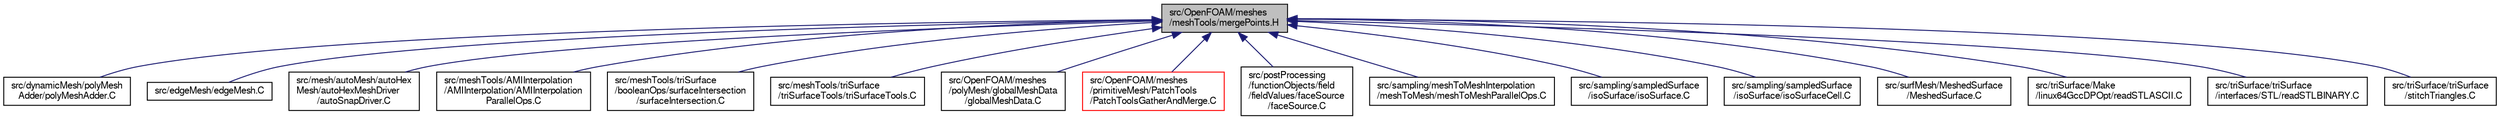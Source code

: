 digraph "src/OpenFOAM/meshes/meshTools/mergePoints.H"
{
  bgcolor="transparent";
  edge [fontname="FreeSans",fontsize="10",labelfontname="FreeSans",labelfontsize="10"];
  node [fontname="FreeSans",fontsize="10",shape=record];
  Node49 [label="src/OpenFOAM/meshes\l/meshTools/mergePoints.H",height=0.2,width=0.4,color="black", fillcolor="grey75", style="filled", fontcolor="black"];
  Node49 -> Node50 [dir="back",color="midnightblue",fontsize="10",style="solid",fontname="FreeSans"];
  Node50 [label="src/dynamicMesh/polyMesh\lAdder/polyMeshAdder.C",height=0.2,width=0.4,color="black",URL="$a00650.html"];
  Node49 -> Node51 [dir="back",color="midnightblue",fontsize="10",style="solid",fontname="FreeSans"];
  Node51 [label="src/edgeMesh/edgeMesh.C",height=0.2,width=0.4,color="black",URL="$a00890.html"];
  Node49 -> Node52 [dir="back",color="midnightblue",fontsize="10",style="solid",fontname="FreeSans"];
  Node52 [label="src/mesh/autoMesh/autoHex\lMesh/autoHexMeshDriver\l/autoSnapDriver.C",height=0.2,width=0.4,color="black",URL="$a06851.html",tooltip="All to do with snapping to the surface. "];
  Node49 -> Node53 [dir="back",color="midnightblue",fontsize="10",style="solid",fontname="FreeSans"];
  Node53 [label="src/meshTools/AMIInterpolation\l/AMIInterpolation/AMIInterpolation\lParallelOps.C",height=0.2,width=0.4,color="black",URL="$a07250.html"];
  Node49 -> Node54 [dir="back",color="midnightblue",fontsize="10",style="solid",fontname="FreeSans"];
  Node54 [label="src/meshTools/triSurface\l/booleanOps/surfaceIntersection\l/surfaceIntersection.C",height=0.2,width=0.4,color="black",URL="$a08198.html"];
  Node49 -> Node55 [dir="back",color="midnightblue",fontsize="10",style="solid",fontname="FreeSans"];
  Node55 [label="src/meshTools/triSurface\l/triSurfaceTools/triSurfaceTools.C",height=0.2,width=0.4,color="black",URL="$a08261.html"];
  Node49 -> Node56 [dir="back",color="midnightblue",fontsize="10",style="solid",fontname="FreeSans"];
  Node56 [label="src/OpenFOAM/meshes\l/polyMesh/globalMeshData\l/globalMeshData.C",height=0.2,width=0.4,color="black",URL="$a11531.html"];
  Node49 -> Node57 [dir="back",color="midnightblue",fontsize="10",style="solid",fontname="FreeSans"];
  Node57 [label="src/OpenFOAM/meshes\l/primitiveMesh/PatchTools\l/PatchToolsGatherAndMerge.C",height=0.2,width=0.4,color="red",URL="$a11861.html"];
  Node49 -> Node59 [dir="back",color="midnightblue",fontsize="10",style="solid",fontname="FreeSans"];
  Node59 [label="src/postProcessing\l/functionObjects/field\l/fieldValues/faceSource\l/faceSource.C",height=0.2,width=0.4,color="black",URL="$a13289.html"];
  Node49 -> Node60 [dir="back",color="midnightblue",fontsize="10",style="solid",fontname="FreeSans"];
  Node60 [label="src/sampling/meshToMeshInterpolation\l/meshToMesh/meshToMeshParallelOps.C",height=0.2,width=0.4,color="black",URL="$a14561.html"];
  Node49 -> Node61 [dir="back",color="midnightblue",fontsize="10",style="solid",fontname="FreeSans"];
  Node61 [label="src/sampling/sampledSurface\l/isoSurface/isoSurface.C",height=0.2,width=0.4,color="black",URL="$a14702.html"];
  Node49 -> Node62 [dir="back",color="midnightblue",fontsize="10",style="solid",fontname="FreeSans"];
  Node62 [label="src/sampling/sampledSurface\l/isoSurface/isoSurfaceCell.C",height=0.2,width=0.4,color="black",URL="$a14708.html"];
  Node49 -> Node63 [dir="back",color="midnightblue",fontsize="10",style="solid",fontname="FreeSans"];
  Node63 [label="src/surfMesh/MeshedSurface\l/MeshedSurface.C",height=0.2,width=0.4,color="black",URL="$a15038.html"];
  Node49 -> Node64 [dir="back",color="midnightblue",fontsize="10",style="solid",fontname="FreeSans"];
  Node64 [label="src/triSurface/Make\l/linux64GccDPOpt/readSTLASCII.C",height=0.2,width=0.4,color="black",URL="$a16913.html"];
  Node49 -> Node65 [dir="back",color="midnightblue",fontsize="10",style="solid",fontname="FreeSans"];
  Node65 [label="src/triSurface/triSurface\l/interfaces/STL/readSTLBINARY.C",height=0.2,width=0.4,color="black",URL="$a16985.html"];
  Node49 -> Node66 [dir="back",color="midnightblue",fontsize="10",style="solid",fontname="FreeSans"];
  Node66 [label="src/triSurface/triSurface\l/stitchTriangles.C",height=0.2,width=0.4,color="black",URL="$a17003.html"];
}
